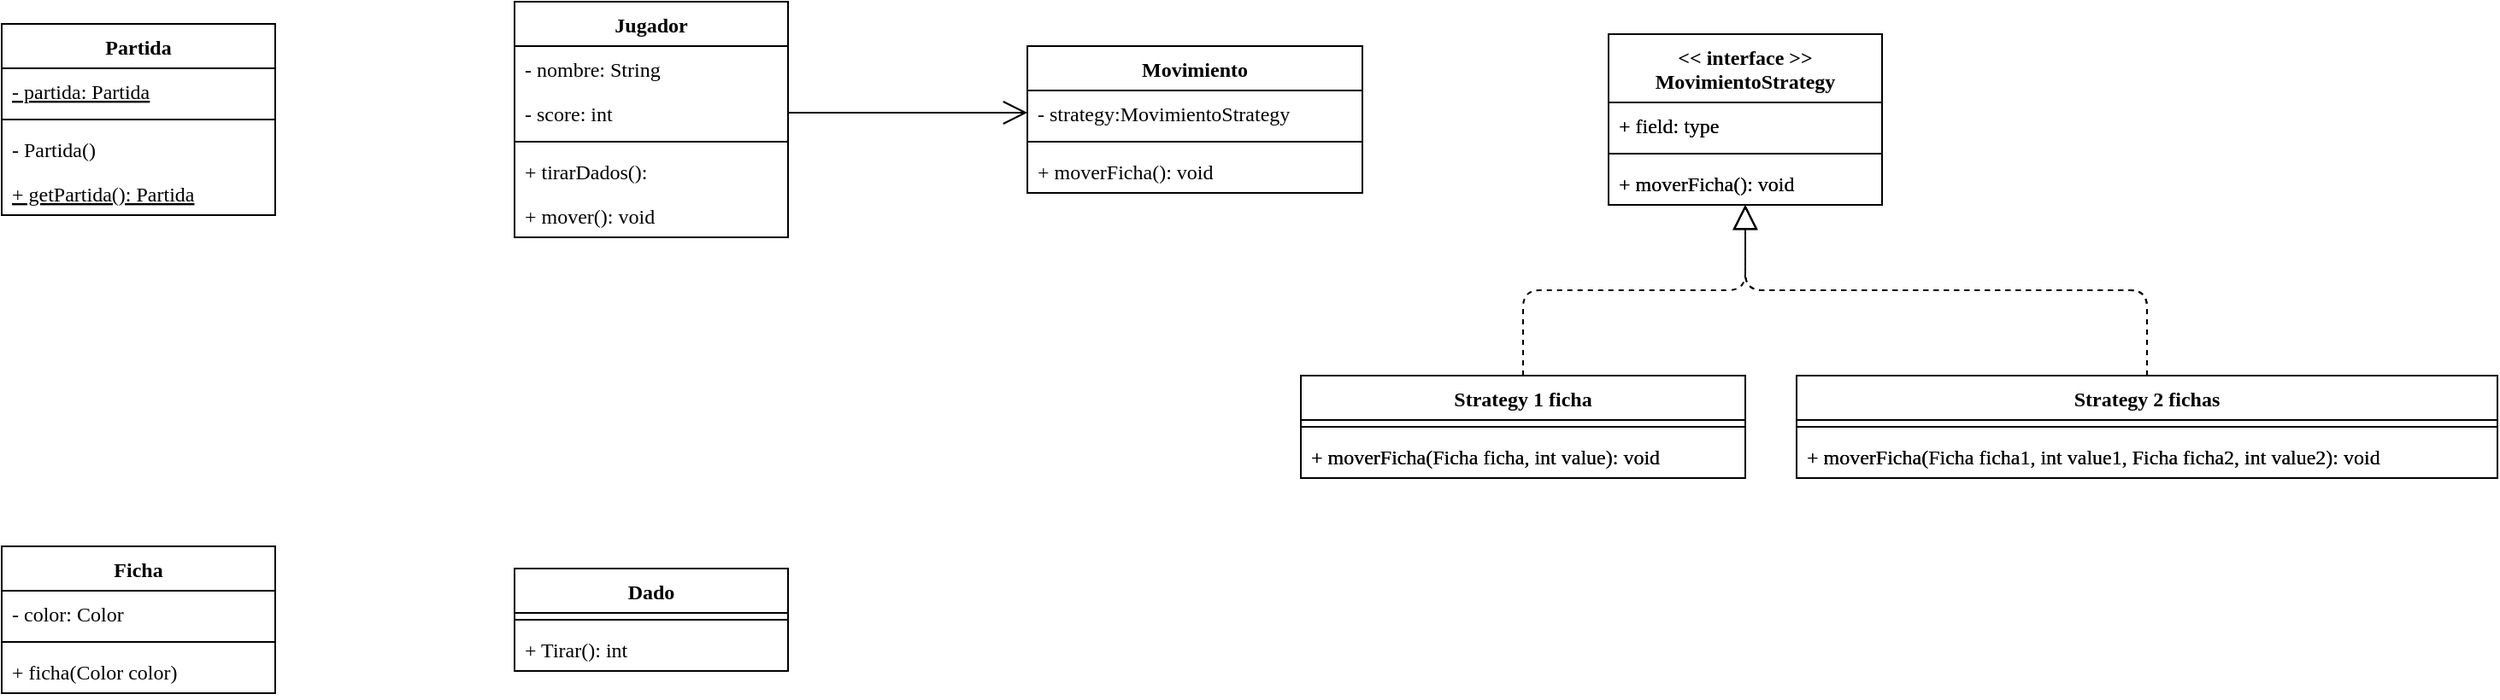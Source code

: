 <mxfile version="14.4.3" type="device"><diagram id="CZOG9yAQ-8y0MkyPrawY" name="Página-1"><mxGraphModel dx="2249" dy="822" grid="1" gridSize="10" guides="1" tooltips="1" connect="1" arrows="1" fold="1" page="1" pageScale="1" pageWidth="827" pageHeight="1169" math="0" shadow="0"><root><mxCell id="0"/><mxCell id="1" parent="0"/><mxCell id="iF9nX49vvRZTqa0V6TAx-1" value="Partida" style="swimlane;fontStyle=1;align=center;verticalAlign=top;childLayout=stackLayout;horizontal=1;startSize=26;horizontalStack=0;resizeParent=1;resizeParentMax=0;resizeLast=0;collapsible=1;marginBottom=0;fontFamily=Montserrat Alternates;fontSource=https%3A%2F%2Ffonts.googleapis.com%2Fcss%3Ffamily%3DMontserrat%2BAlternates;" parent="1" vertex="1"><mxGeometry x="-480" y="154" width="160" height="112" as="geometry"/></mxCell><mxCell id="iF9nX49vvRZTqa0V6TAx-7" value="- partida: Partida" style="text;strokeColor=none;fillColor=none;align=left;verticalAlign=top;spacingLeft=4;spacingRight=4;overflow=hidden;rotatable=0;points=[[0,0.5],[1,0.5]];portConstraint=eastwest;fontFamily=Montserrat Alternates;fontSource=https%3A%2F%2Ffonts.googleapis.com%2Fcss%3Ffamily%3DMontserrat%2BAlternates;fontStyle=4" parent="iF9nX49vvRZTqa0V6TAx-1" vertex="1"><mxGeometry y="26" width="160" height="26" as="geometry"/></mxCell><mxCell id="iF9nX49vvRZTqa0V6TAx-3" value="" style="line;strokeWidth=1;fillColor=none;align=left;verticalAlign=middle;spacingTop=-1;spacingLeft=3;spacingRight=3;rotatable=0;labelPosition=right;points=[];portConstraint=eastwest;fontFamily=Montserrat Alternates;fontSource=https%3A%2F%2Ffonts.googleapis.com%2Fcss%3Ffamily%3DMontserrat%2BAlternates;" parent="iF9nX49vvRZTqa0V6TAx-1" vertex="1"><mxGeometry y="52" width="160" height="8" as="geometry"/></mxCell><mxCell id="0C_BCPgm_mZmjm4JBcHL-2" value="- Partida()" style="text;strokeColor=none;fillColor=none;align=left;verticalAlign=top;spacingLeft=4;spacingRight=4;overflow=hidden;rotatable=0;points=[[0,0.5],[1,0.5]];portConstraint=eastwest;fontFamily=Montserrat Alternates;fontSource=https%3A%2F%2Ffonts.googleapis.com%2Fcss%3Ffamily%3DMontserrat%2BAlternates;" parent="iF9nX49vvRZTqa0V6TAx-1" vertex="1"><mxGeometry y="60" width="160" height="26" as="geometry"/></mxCell><mxCell id="0C_BCPgm_mZmjm4JBcHL-3" value="+ getPartida(): Partida" style="text;strokeColor=none;fillColor=none;align=left;verticalAlign=top;spacingLeft=4;spacingRight=4;overflow=hidden;rotatable=0;points=[[0,0.5],[1,0.5]];portConstraint=eastwest;fontStyle=4;fontFamily=Montserrat Alternates;fontSource=https%3A%2F%2Ffonts.googleapis.com%2Fcss%3Ffamily%3DMontserrat%2BAlternates;" parent="iF9nX49vvRZTqa0V6TAx-1" vertex="1"><mxGeometry y="86" width="160" height="26" as="geometry"/></mxCell><mxCell id="iF9nX49vvRZTqa0V6TAx-12" value="Ficha" style="swimlane;fontStyle=1;align=center;verticalAlign=top;childLayout=stackLayout;horizontal=1;startSize=26;horizontalStack=0;resizeParent=1;resizeParentMax=0;resizeLast=0;collapsible=1;marginBottom=0;fontFamily=Montserrat Alternates;fontSource=https%3A%2F%2Ffonts.googleapis.com%2Fcss%3Ffamily%3DMontserrat%2BAlternates;" parent="1" vertex="1"><mxGeometry x="-480" y="460" width="160" height="86" as="geometry"/></mxCell><mxCell id="iF9nX49vvRZTqa0V6TAx-13" value="- color: Color" style="text;strokeColor=none;fillColor=none;align=left;verticalAlign=top;spacingLeft=4;spacingRight=4;overflow=hidden;rotatable=0;points=[[0,0.5],[1,0.5]];portConstraint=eastwest;fontFamily=Montserrat Alternates;fontSource=https%3A%2F%2Ffonts.googleapis.com%2Fcss%3Ffamily%3DMontserrat%2BAlternates;" parent="iF9nX49vvRZTqa0V6TAx-12" vertex="1"><mxGeometry y="26" width="160" height="26" as="geometry"/></mxCell><mxCell id="iF9nX49vvRZTqa0V6TAx-14" value="" style="line;strokeWidth=1;fillColor=none;align=left;verticalAlign=middle;spacingTop=-1;spacingLeft=3;spacingRight=3;rotatable=0;labelPosition=right;points=[];portConstraint=eastwest;fontFamily=Montserrat Alternates;fontSource=https%3A%2F%2Ffonts.googleapis.com%2Fcss%3Ffamily%3DMontserrat%2BAlternates;" parent="iF9nX49vvRZTqa0V6TAx-12" vertex="1"><mxGeometry y="52" width="160" height="8" as="geometry"/></mxCell><mxCell id="CdPxk3NThguZFjVvKNko-9" value="+ ficha(Color color)" style="text;strokeColor=none;fillColor=none;align=left;verticalAlign=top;spacingLeft=4;spacingRight=4;overflow=hidden;rotatable=0;points=[[0,0.5],[1,0.5]];portConstraint=eastwest;fontFamily=Montserrat Alternates;fontSource=https%3A%2F%2Ffonts.googleapis.com%2Fcss%3Ffamily%3DMontserrat%2BAlternates;" parent="iF9nX49vvRZTqa0V6TAx-12" vertex="1"><mxGeometry y="60" width="160" height="26" as="geometry"/></mxCell><mxCell id="iF9nX49vvRZTqa0V6TAx-16" value="Jugador" style="swimlane;fontStyle=1;align=center;verticalAlign=top;childLayout=stackLayout;horizontal=1;startSize=26;horizontalStack=0;resizeParent=1;resizeParentMax=0;resizeLast=0;collapsible=1;marginBottom=0;fontFamily=Montserrat Alternates;fontSource=https%3A%2F%2Ffonts.googleapis.com%2Fcss%3Ffamily%3DMontserrat%2BAlternates;" parent="1" vertex="1"><mxGeometry x="-180" y="141" width="160" height="138" as="geometry"/></mxCell><mxCell id="iF9nX49vvRZTqa0V6TAx-17" value="- nombre: String" style="text;strokeColor=none;fillColor=none;align=left;verticalAlign=top;spacingLeft=4;spacingRight=4;overflow=hidden;rotatable=0;points=[[0,0.5],[1,0.5]];portConstraint=eastwest;fontFamily=Montserrat Alternates;fontSource=https%3A%2F%2Ffonts.googleapis.com%2Fcss%3Ffamily%3DMontserrat%2BAlternates;" parent="iF9nX49vvRZTqa0V6TAx-16" vertex="1"><mxGeometry y="26" width="160" height="26" as="geometry"/></mxCell><mxCell id="iF9nX49vvRZTqa0V6TAx-20" value="- score: int" style="text;strokeColor=none;fillColor=none;align=left;verticalAlign=top;spacingLeft=4;spacingRight=4;overflow=hidden;rotatable=0;points=[[0,0.5],[1,0.5]];portConstraint=eastwest;fontFamily=Montserrat Alternates;fontSource=https%3A%2F%2Ffonts.googleapis.com%2Fcss%3Ffamily%3DMontserrat%2BAlternates;" parent="iF9nX49vvRZTqa0V6TAx-16" vertex="1"><mxGeometry y="52" width="160" height="26" as="geometry"/></mxCell><mxCell id="iF9nX49vvRZTqa0V6TAx-18" value="" style="line;strokeWidth=1;fillColor=none;align=left;verticalAlign=middle;spacingTop=-1;spacingLeft=3;spacingRight=3;rotatable=0;labelPosition=right;points=[];portConstraint=eastwest;fontFamily=Montserrat Alternates;fontSource=https%3A%2F%2Ffonts.googleapis.com%2Fcss%3Ffamily%3DMontserrat%2BAlternates;" parent="iF9nX49vvRZTqa0V6TAx-16" vertex="1"><mxGeometry y="78" width="160" height="8" as="geometry"/></mxCell><mxCell id="iF9nX49vvRZTqa0V6TAx-19" value="+ tirarDados():" style="text;strokeColor=none;fillColor=none;align=left;verticalAlign=top;spacingLeft=4;spacingRight=4;overflow=hidden;rotatable=0;points=[[0,0.5],[1,0.5]];portConstraint=eastwest;fontFamily=Montserrat Alternates;fontSource=https%3A%2F%2Ffonts.googleapis.com%2Fcss%3Ffamily%3DMontserrat%2BAlternates;" parent="iF9nX49vvRZTqa0V6TAx-16" vertex="1"><mxGeometry y="86" width="160" height="26" as="geometry"/></mxCell><mxCell id="0C_BCPgm_mZmjm4JBcHL-1" value="+ mover(): void" style="text;strokeColor=none;fillColor=none;align=left;verticalAlign=top;spacingLeft=4;spacingRight=4;overflow=hidden;rotatable=0;points=[[0,0.5],[1,0.5]];portConstraint=eastwest;fontFamily=Montserrat Alternates;fontSource=https%3A%2F%2Ffonts.googleapis.com%2Fcss%3Ffamily%3DMontserrat%2BAlternates;" parent="iF9nX49vvRZTqa0V6TAx-16" vertex="1"><mxGeometry y="112" width="160" height="26" as="geometry"/></mxCell><mxCell id="CdPxk3NThguZFjVvKNko-1" value="Dado" style="swimlane;fontStyle=1;align=center;verticalAlign=top;childLayout=stackLayout;horizontal=1;startSize=26;horizontalStack=0;resizeParent=1;resizeParentMax=0;resizeLast=0;collapsible=1;marginBottom=0;fontFamily=Montserrat Alternates;fontSource=https%3A%2F%2Ffonts.googleapis.com%2Fcss%3Ffamily%3DMontserrat%2BAlternates;" parent="1" vertex="1"><mxGeometry x="-180" y="473" width="160" height="60" as="geometry"/></mxCell><mxCell id="CdPxk3NThguZFjVvKNko-3" value="" style="line;strokeWidth=1;fillColor=none;align=left;verticalAlign=middle;spacingTop=-1;spacingLeft=3;spacingRight=3;rotatable=0;labelPosition=right;points=[];portConstraint=eastwest;fontFamily=Montserrat Alternates;fontSource=https%3A%2F%2Ffonts.googleapis.com%2Fcss%3Ffamily%3DMontserrat%2BAlternates;" parent="CdPxk3NThguZFjVvKNko-1" vertex="1"><mxGeometry y="26" width="160" height="8" as="geometry"/></mxCell><mxCell id="CdPxk3NThguZFjVvKNko-4" value="+ Tirar(): int " style="text;strokeColor=none;fillColor=none;align=left;verticalAlign=top;spacingLeft=4;spacingRight=4;overflow=hidden;rotatable=0;points=[[0,0.5],[1,0.5]];portConstraint=eastwest;fontFamily=Montserrat Alternates;fontSource=https%3A%2F%2Ffonts.googleapis.com%2Fcss%3Ffamily%3DMontserrat%2BAlternates;" parent="CdPxk3NThguZFjVvKNko-1" vertex="1"><mxGeometry y="34" width="160" height="26" as="geometry"/></mxCell><mxCell id="OQ3I1ODHuRQIe0D8iST8-14" value="" style="group" vertex="1" connectable="0" parent="1"><mxGeometry x="280" y="160" width="700" height="260" as="geometry"/></mxCell><mxCell id="vrp2tmxslbdXA82dCuRI-5" value="&lt;&lt; interface &gt;&gt;&#10;MovimientoStrategy" style="swimlane;fontStyle=1;align=center;verticalAlign=top;childLayout=stackLayout;horizontal=1;startSize=40;horizontalStack=0;resizeParent=1;resizeParentMax=0;resizeLast=0;collapsible=1;marginBottom=0;fontFamily=Montserrat Alternates;fontSource=https%3A%2F%2Ffonts.googleapis.com%2Fcss%3Ffamily%3DMontserrat%2BAlternates;" parent="OQ3I1ODHuRQIe0D8iST8-14" vertex="1"><mxGeometry x="180" width="160" height="100" as="geometry"/></mxCell><mxCell id="vrp2tmxslbdXA82dCuRI-6" value="+ field: type" style="text;strokeColor=none;fillColor=none;align=left;verticalAlign=top;spacingLeft=4;spacingRight=4;overflow=hidden;rotatable=0;points=[[0,0.5],[1,0.5]];portConstraint=eastwest;fontFamily=Montserrat Alternates;fontSource=https%3A%2F%2Ffonts.googleapis.com%2Fcss%3Ffamily%3DMontserrat%2BAlternates;" parent="vrp2tmxslbdXA82dCuRI-5" vertex="1"><mxGeometry y="40" width="160" height="26" as="geometry"/></mxCell><mxCell id="vrp2tmxslbdXA82dCuRI-7" value="" style="line;strokeWidth=1;fillColor=none;align=left;verticalAlign=middle;spacingTop=-1;spacingLeft=3;spacingRight=3;rotatable=0;labelPosition=right;points=[];portConstraint=eastwest;fontFamily=Montserrat Alternates;fontSource=https%3A%2F%2Ffonts.googleapis.com%2Fcss%3Ffamily%3DMontserrat%2BAlternates;" parent="vrp2tmxslbdXA82dCuRI-5" vertex="1"><mxGeometry y="66" width="160" height="8" as="geometry"/></mxCell><mxCell id="vrp2tmxslbdXA82dCuRI-8" value="+ moverFicha(): void" style="text;strokeColor=none;fillColor=none;align=left;verticalAlign=top;spacingLeft=4;spacingRight=4;overflow=hidden;rotatable=0;points=[[0,0.5],[1,0.5]];portConstraint=eastwest;fontFamily=Montserrat Alternates;fontSource=https%3A%2F%2Ffonts.googleapis.com%2Fcss%3Ffamily%3DMontserrat%2BAlternates;" parent="vrp2tmxslbdXA82dCuRI-5" vertex="1"><mxGeometry y="74" width="160" height="26" as="geometry"/></mxCell><mxCell id="vrp2tmxslbdXA82dCuRI-13" value="Strategy 1 ficha" style="swimlane;fontStyle=1;align=center;verticalAlign=top;childLayout=stackLayout;horizontal=1;startSize=26;horizontalStack=0;resizeParent=1;resizeParentMax=0;resizeLast=0;collapsible=1;marginBottom=0;fontFamily=Montserrat Alternates;fontSource=https%3A%2F%2Ffonts.googleapis.com%2Fcss%3Ffamily%3DMontserrat%2BAlternates;" parent="OQ3I1ODHuRQIe0D8iST8-14" vertex="1"><mxGeometry y="200" width="260" height="60" as="geometry"/></mxCell><mxCell id="vrp2tmxslbdXA82dCuRI-15" value="" style="line;strokeWidth=1;fillColor=none;align=left;verticalAlign=middle;spacingTop=-1;spacingLeft=3;spacingRight=3;rotatable=0;labelPosition=right;points=[];portConstraint=eastwest;fontFamily=Montserrat Alternates;fontSource=https%3A%2F%2Ffonts.googleapis.com%2Fcss%3Ffamily%3DMontserrat%2BAlternates;" parent="vrp2tmxslbdXA82dCuRI-13" vertex="1"><mxGeometry y="26" width="260" height="8" as="geometry"/></mxCell><mxCell id="vrp2tmxslbdXA82dCuRI-16" value="+ moverFicha(Ficha ficha, int value): void" style="text;strokeColor=none;fillColor=none;align=left;verticalAlign=top;spacingLeft=4;spacingRight=4;overflow=hidden;rotatable=0;points=[[0,0.5],[1,0.5]];portConstraint=eastwest;fontFamily=Montserrat Alternates;fontSource=https%3A%2F%2Ffonts.googleapis.com%2Fcss%3Ffamily%3DMontserrat%2BAlternates;" parent="vrp2tmxslbdXA82dCuRI-13" vertex="1"><mxGeometry y="34" width="260" height="26" as="geometry"/></mxCell><mxCell id="vrp2tmxslbdXA82dCuRI-17" value="Strategy 2 fichas" style="swimlane;fontStyle=1;align=center;verticalAlign=top;childLayout=stackLayout;horizontal=1;startSize=26;horizontalStack=0;resizeParent=1;resizeParentMax=0;resizeLast=0;collapsible=1;marginBottom=0;fontFamily=Montserrat Alternates;fontSource=https%3A%2F%2Ffonts.googleapis.com%2Fcss%3Ffamily%3DMontserrat%2BAlternates;" parent="OQ3I1ODHuRQIe0D8iST8-14" vertex="1"><mxGeometry x="290" y="200" width="410" height="60" as="geometry"/></mxCell><mxCell id="vrp2tmxslbdXA82dCuRI-19" value="" style="line;strokeWidth=1;fillColor=none;align=left;verticalAlign=middle;spacingTop=-1;spacingLeft=3;spacingRight=3;rotatable=0;labelPosition=right;points=[];portConstraint=eastwest;fontFamily=Montserrat Alternates;fontSource=https%3A%2F%2Ffonts.googleapis.com%2Fcss%3Ffamily%3DMontserrat%2BAlternates;" parent="vrp2tmxslbdXA82dCuRI-17" vertex="1"><mxGeometry y="26" width="410" height="8" as="geometry"/></mxCell><mxCell id="vrp2tmxslbdXA82dCuRI-20" value="+ moverFicha(Ficha ficha1, int value1, Ficha ficha2, int value2): void" style="text;strokeColor=none;fillColor=none;align=left;verticalAlign=top;spacingLeft=4;spacingRight=4;overflow=hidden;rotatable=0;points=[[0,0.5],[1,0.5]];portConstraint=eastwest;fontFamily=Montserrat Alternates;fontSource=https%3A%2F%2Ffonts.googleapis.com%2Fcss%3Ffamily%3DMontserrat%2BAlternates;" parent="vrp2tmxslbdXA82dCuRI-17" vertex="1"><mxGeometry y="34" width="410" height="26" as="geometry"/></mxCell><mxCell id="vrp2tmxslbdXA82dCuRI-21" value="" style="endArrow=block;dashed=1;endFill=0;endSize=12;html=1;exitX=0.5;exitY=0;exitDx=0;exitDy=0;fontFamily=Montserrat Alternates;fontSource=https%3A%2F%2Ffonts.googleapis.com%2Fcss%3Ffamily%3DMontserrat%2BAlternates;" parent="OQ3I1ODHuRQIe0D8iST8-14" target="vrp2tmxslbdXA82dCuRI-5" edge="1" source="vrp2tmxslbdXA82dCuRI-13"><mxGeometry width="160" relative="1" as="geometry"><mxPoint x="210" y="200" as="sourcePoint"/><mxPoint x="370" y="200" as="targetPoint"/><Array as="points"><mxPoint x="130" y="150"/><mxPoint x="260" y="150"/></Array></mxGeometry></mxCell><mxCell id="OQ3I1ODHuRQIe0D8iST8-2" value="" style="endArrow=block;dashed=1;endFill=0;endSize=12;html=1;exitX=0.5;exitY=0;exitDx=0;exitDy=0;fontFamily=Montserrat Alternates;fontSource=https%3A%2F%2Ffonts.googleapis.com%2Fcss%3Ffamily%3DMontserrat%2BAlternates;" edge="1" parent="OQ3I1ODHuRQIe0D8iST8-14" source="vrp2tmxslbdXA82dCuRI-17"><mxGeometry width="160" relative="1" as="geometry"><mxPoint x="150" y="170" as="sourcePoint"/><mxPoint x="260" y="100" as="targetPoint"/><Array as="points"><mxPoint x="495" y="150"/><mxPoint x="260" y="150"/></Array></mxGeometry></mxCell><mxCell id="OQ3I1ODHuRQIe0D8iST8-3" value="&lt;&lt; interface &gt;&gt;&#10;MovimientoStrategy" style="swimlane;fontStyle=1;align=center;verticalAlign=top;childLayout=stackLayout;horizontal=1;startSize=40;horizontalStack=0;resizeParent=1;resizeParentMax=0;resizeLast=0;collapsible=1;marginBottom=0;fontFamily=Montserrat Alternates;fontSource=https%3A%2F%2Ffonts.googleapis.com%2Fcss%3Ffamily%3DMontserrat%2BAlternates;" vertex="1" parent="OQ3I1ODHuRQIe0D8iST8-14"><mxGeometry x="180" width="160" height="100" as="geometry"/></mxCell><mxCell id="OQ3I1ODHuRQIe0D8iST8-4" value="+ field: type" style="text;strokeColor=none;fillColor=none;align=left;verticalAlign=top;spacingLeft=4;spacingRight=4;overflow=hidden;rotatable=0;points=[[0,0.5],[1,0.5]];portConstraint=eastwest;fontFamily=Montserrat Alternates;fontSource=https%3A%2F%2Ffonts.googleapis.com%2Fcss%3Ffamily%3DMontserrat%2BAlternates;" vertex="1" parent="OQ3I1ODHuRQIe0D8iST8-3"><mxGeometry y="40" width="160" height="26" as="geometry"/></mxCell><mxCell id="OQ3I1ODHuRQIe0D8iST8-5" value="" style="line;strokeWidth=1;fillColor=none;align=left;verticalAlign=middle;spacingTop=-1;spacingLeft=3;spacingRight=3;rotatable=0;labelPosition=right;points=[];portConstraint=eastwest;fontFamily=Montserrat Alternates;fontSource=https%3A%2F%2Ffonts.googleapis.com%2Fcss%3Ffamily%3DMontserrat%2BAlternates;" vertex="1" parent="OQ3I1ODHuRQIe0D8iST8-3"><mxGeometry y="66" width="160" height="8" as="geometry"/></mxCell><mxCell id="OQ3I1ODHuRQIe0D8iST8-6" value="+ moverFicha(): void" style="text;strokeColor=none;fillColor=none;align=left;verticalAlign=top;spacingLeft=4;spacingRight=4;overflow=hidden;rotatable=0;points=[[0,0.5],[1,0.5]];portConstraint=eastwest;fontFamily=Montserrat Alternates;fontSource=https%3A%2F%2Ffonts.googleapis.com%2Fcss%3Ffamily%3DMontserrat%2BAlternates;" vertex="1" parent="OQ3I1ODHuRQIe0D8iST8-3"><mxGeometry y="74" width="160" height="26" as="geometry"/></mxCell><mxCell id="OQ3I1ODHuRQIe0D8iST8-7" value="Strategy 1 ficha" style="swimlane;fontStyle=1;align=center;verticalAlign=top;childLayout=stackLayout;horizontal=1;startSize=26;horizontalStack=0;resizeParent=1;resizeParentMax=0;resizeLast=0;collapsible=1;marginBottom=0;fontFamily=Montserrat Alternates;fontSource=https%3A%2F%2Ffonts.googleapis.com%2Fcss%3Ffamily%3DMontserrat%2BAlternates;" vertex="1" parent="OQ3I1ODHuRQIe0D8iST8-14"><mxGeometry y="200" width="260" height="60" as="geometry"/></mxCell><mxCell id="OQ3I1ODHuRQIe0D8iST8-8" value="" style="line;strokeWidth=1;fillColor=none;align=left;verticalAlign=middle;spacingTop=-1;spacingLeft=3;spacingRight=3;rotatable=0;labelPosition=right;points=[];portConstraint=eastwest;fontFamily=Montserrat Alternates;fontSource=https%3A%2F%2Ffonts.googleapis.com%2Fcss%3Ffamily%3DMontserrat%2BAlternates;" vertex="1" parent="OQ3I1ODHuRQIe0D8iST8-7"><mxGeometry y="26" width="260" height="8" as="geometry"/></mxCell><mxCell id="OQ3I1ODHuRQIe0D8iST8-9" value="+ moverFicha(Ficha ficha, int value): void" style="text;strokeColor=none;fillColor=none;align=left;verticalAlign=top;spacingLeft=4;spacingRight=4;overflow=hidden;rotatable=0;points=[[0,0.5],[1,0.5]];portConstraint=eastwest;fontFamily=Montserrat Alternates;fontSource=https%3A%2F%2Ffonts.googleapis.com%2Fcss%3Ffamily%3DMontserrat%2BAlternates;" vertex="1" parent="OQ3I1ODHuRQIe0D8iST8-7"><mxGeometry y="34" width="260" height="26" as="geometry"/></mxCell><mxCell id="OQ3I1ODHuRQIe0D8iST8-10" value="Strategy 2 fichas" style="swimlane;fontStyle=1;align=center;verticalAlign=top;childLayout=stackLayout;horizontal=1;startSize=26;horizontalStack=0;resizeParent=1;resizeParentMax=0;resizeLast=0;collapsible=1;marginBottom=0;fontFamily=Montserrat Alternates;fontSource=https%3A%2F%2Ffonts.googleapis.com%2Fcss%3Ffamily%3DMontserrat%2BAlternates;" vertex="1" parent="OQ3I1ODHuRQIe0D8iST8-14"><mxGeometry x="290" y="200" width="410" height="60" as="geometry"/></mxCell><mxCell id="OQ3I1ODHuRQIe0D8iST8-11" value="" style="line;strokeWidth=1;fillColor=none;align=left;verticalAlign=middle;spacingTop=-1;spacingLeft=3;spacingRight=3;rotatable=0;labelPosition=right;points=[];portConstraint=eastwest;fontFamily=Montserrat Alternates;fontSource=https%3A%2F%2Ffonts.googleapis.com%2Fcss%3Ffamily%3DMontserrat%2BAlternates;" vertex="1" parent="OQ3I1ODHuRQIe0D8iST8-10"><mxGeometry y="26" width="410" height="8" as="geometry"/></mxCell><mxCell id="OQ3I1ODHuRQIe0D8iST8-12" value="+ moverFicha(Ficha ficha1, int value1, Ficha ficha2, int value2): void" style="text;strokeColor=none;fillColor=none;align=left;verticalAlign=top;spacingLeft=4;spacingRight=4;overflow=hidden;rotatable=0;points=[[0,0.5],[1,0.5]];portConstraint=eastwest;fontFamily=Montserrat Alternates;fontSource=https%3A%2F%2Ffonts.googleapis.com%2Fcss%3Ffamily%3DMontserrat%2BAlternates;" vertex="1" parent="OQ3I1ODHuRQIe0D8iST8-10"><mxGeometry y="34" width="410" height="26" as="geometry"/></mxCell><mxCell id="OQ3I1ODHuRQIe0D8iST8-13" value="" style="endArrow=block;dashed=1;endFill=0;endSize=12;html=1;exitX=0.5;exitY=0;exitDx=0;exitDy=0;fontFamily=Montserrat Alternates;fontSource=https%3A%2F%2Ffonts.googleapis.com%2Fcss%3Ffamily%3DMontserrat%2BAlternates;" edge="1" source="OQ3I1ODHuRQIe0D8iST8-10" parent="OQ3I1ODHuRQIe0D8iST8-14"><mxGeometry width="160" relative="1" as="geometry"><mxPoint x="150" y="170" as="sourcePoint"/><mxPoint x="260" y="100" as="targetPoint"/><Array as="points"><mxPoint x="495" y="150"/><mxPoint x="260" y="150"/></Array></mxGeometry></mxCell><mxCell id="CdPxk3NThguZFjVvKNko-5" value="Movimiento" style="swimlane;fontStyle=1;align=center;verticalAlign=top;childLayout=stackLayout;horizontal=1;startSize=26;horizontalStack=0;resizeParent=1;resizeParentMax=0;resizeLast=0;collapsible=1;marginBottom=0;fontFamily=Montserrat Alternates;fontSource=https%3A%2F%2Ffonts.googleapis.com%2Fcss%3Ffamily%3DMontserrat%2BAlternates;" parent="OQ3I1ODHuRQIe0D8iST8-14" vertex="1"><mxGeometry x="-160" y="7" width="196" height="86" as="geometry"/></mxCell><mxCell id="CdPxk3NThguZFjVvKNko-6" value="- strategy:MovimientoStrategy" style="text;strokeColor=none;fillColor=none;align=left;verticalAlign=top;spacingLeft=4;spacingRight=4;overflow=hidden;rotatable=0;points=[[0,0.5],[1,0.5]];portConstraint=eastwest;fontFamily=Montserrat Alternates;fontSource=https%3A%2F%2Ffonts.googleapis.com%2Fcss%3Ffamily%3DMontserrat%2BAlternates;" parent="CdPxk3NThguZFjVvKNko-5" vertex="1"><mxGeometry y="26" width="196" height="26" as="geometry"/></mxCell><mxCell id="CdPxk3NThguZFjVvKNko-7" value="" style="line;strokeWidth=1;fillColor=none;align=left;verticalAlign=middle;spacingTop=-1;spacingLeft=3;spacingRight=3;rotatable=0;labelPosition=right;points=[];portConstraint=eastwest;fontFamily=Montserrat Alternates;fontSource=https%3A%2F%2Ffonts.googleapis.com%2Fcss%3Ffamily%3DMontserrat%2BAlternates;" parent="CdPxk3NThguZFjVvKNko-5" vertex="1"><mxGeometry y="52" width="196" height="8" as="geometry"/></mxCell><mxCell id="CdPxk3NThguZFjVvKNko-8" value="+ moverFicha(): void" style="text;strokeColor=none;fillColor=none;align=left;verticalAlign=top;spacingLeft=4;spacingRight=4;overflow=hidden;rotatable=0;points=[[0,0.5],[1,0.5]];portConstraint=eastwest;fontFamily=Montserrat Alternates;fontSource=https%3A%2F%2Ffonts.googleapis.com%2Fcss%3Ffamily%3DMontserrat%2BAlternates;" parent="CdPxk3NThguZFjVvKNko-5" vertex="1"><mxGeometry y="60" width="196" height="26" as="geometry"/></mxCell><mxCell id="OQ3I1ODHuRQIe0D8iST8-16" value="" style="endArrow=open;endFill=1;endSize=12;html=1;fontFamily=Montserrat Alternates;fontSource=https%3A%2F%2Ffonts.googleapis.com%2Fcss%3Ffamily%3DMontserrat%2BAlternates;exitX=1;exitY=0.5;exitDx=0;exitDy=0;entryX=0;entryY=0.5;entryDx=0;entryDy=0;" edge="1" parent="1" source="iF9nX49vvRZTqa0V6TAx-20" target="CdPxk3NThguZFjVvKNko-6"><mxGeometry width="160" relative="1" as="geometry"><mxPoint x="120" y="330" as="sourcePoint"/><mxPoint x="280" y="330" as="targetPoint"/></mxGeometry></mxCell></root></mxGraphModel></diagram></mxfile>